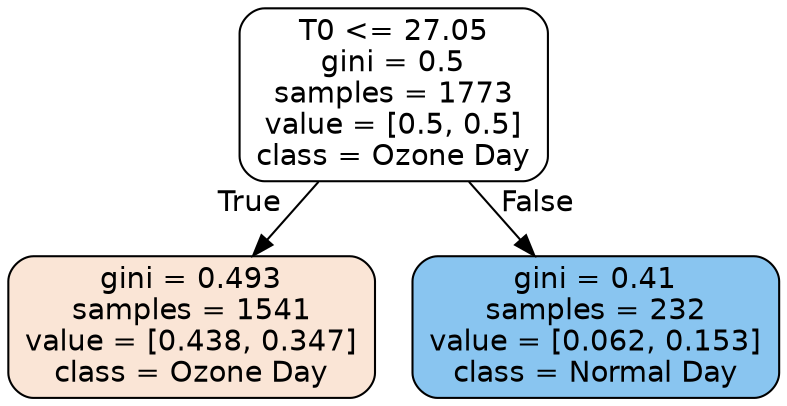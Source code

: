 digraph Tree {
node [shape=box, style="filled, rounded", color="black", fontname=helvetica] ;
edge [fontname=helvetica] ;
0 [label="T0 <= 27.05\ngini = 0.5\nsamples = 1773\nvalue = [0.5, 0.5]\nclass = Ozone Day", fillcolor="#ffffff"] ;
1 [label="gini = 0.493\nsamples = 1541\nvalue = [0.438, 0.347]\nclass = Ozone Day", fillcolor="#fae5d6"] ;
0 -> 1 [labeldistance=2.5, labelangle=45, headlabel="True"] ;
2 [label="gini = 0.41\nsamples = 232\nvalue = [0.062, 0.153]\nclass = Normal Day", fillcolor="#89c5f0"] ;
0 -> 2 [labeldistance=2.5, labelangle=-45, headlabel="False"] ;
}